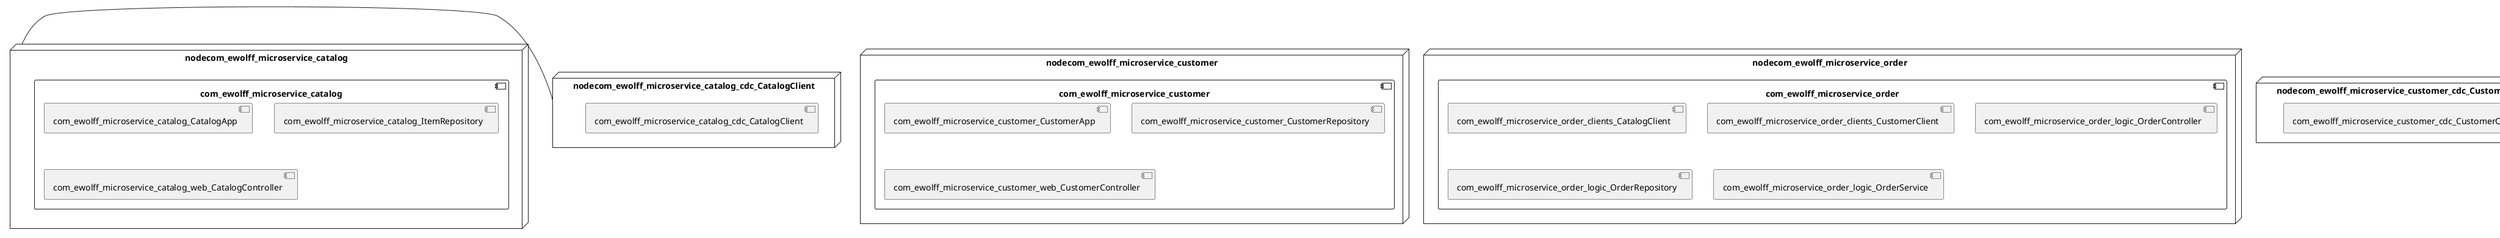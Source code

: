 @startuml
skinparam fixCircleLabelOverlapping true
skinparam componentStyle uml2
node nodecom_ewolff_microservice_catalog {
component com_ewolff_microservice_catalog {
[com_ewolff_microservice_catalog_CatalogApp] [[ewolff-microservice-psr.system#_CAbF8miHEe-1CIaNf8bA0A]]
[com_ewolff_microservice_catalog_ItemRepository] [[ewolff-microservice-psr.system#_CAbF8miHEe-1CIaNf8bA0A]]
[com_ewolff_microservice_catalog_web_CatalogController] [[ewolff-microservice-psr.system#_CAbF8miHEe-1CIaNf8bA0A]]
}
}
node nodecom_ewolff_microservice_customer {
component com_ewolff_microservice_customer {
[com_ewolff_microservice_customer_CustomerApp] [[ewolff-microservice-psr.system#_CAbF8miHEe-1CIaNf8bA0A]]
[com_ewolff_microservice_customer_CustomerRepository] [[ewolff-microservice-psr.system#_CAbF8miHEe-1CIaNf8bA0A]]
[com_ewolff_microservice_customer_web_CustomerController] [[ewolff-microservice-psr.system#_CAbF8miHEe-1CIaNf8bA0A]]
}
}
node nodecom_ewolff_microservice_order {
component com_ewolff_microservice_order {
[com_ewolff_microservice_order_clients_CatalogClient] [[ewolff-microservice-psr.system#_CAbF8miHEe-1CIaNf8bA0A]]
[com_ewolff_microservice_order_clients_CustomerClient] [[ewolff-microservice-psr.system#_CAbF8miHEe-1CIaNf8bA0A]]
[com_ewolff_microservice_order_logic_OrderController] [[ewolff-microservice-psr.system#_CAbF8miHEe-1CIaNf8bA0A]]
[com_ewolff_microservice_order_logic_OrderRepository] [[ewolff-microservice-psr.system#_CAbF8miHEe-1CIaNf8bA0A]]
[com_ewolff_microservice_order_logic_OrderService] [[ewolff-microservice-psr.system#_CAbF8miHEe-1CIaNf8bA0A]]
}
}
node nodecom_ewolff_microservice_catalog_cdc_CatalogClient {
[com_ewolff_microservice_catalog_cdc_CatalogClient] [[ewolff-microservice-psr.system#_CAbF8miHEe-1CIaNf8bA0A]]
}
node nodecom_ewolff_microservice_customer_cdc_CustomerClient {
[com_ewolff_microservice_customer_cdc_CustomerClient] [[ewolff-microservice-psr.system#_CAbF8miHEe-1CIaNf8bA0A]]
}
node nodecom_ewolff_microservice_order_catalogstub_CatalogStub {
[com_ewolff_microservice_order_catalogstub_CatalogStub] [[ewolff-microservice-psr.system#_CAbF8miHEe-1CIaNf8bA0A]]
}
node nodecom_ewolff_microservice_order_customerstub_CustomerStub {
[com_ewolff_microservice_order_customerstub_CustomerStub] [[ewolff-microservice-psr.system#_CAbF8miHEe-1CIaNf8bA0A]]
}
[nodecom_ewolff_microservice_catalog] - [nodecom_ewolff_microservice_catalog_cdc_CatalogClient]

@enduml

